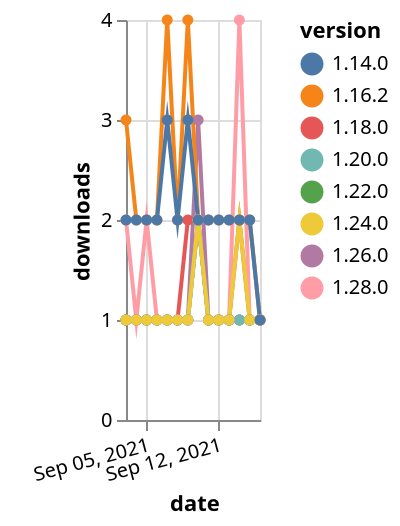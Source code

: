 {"$schema": "https://vega.github.io/schema/vega-lite/v5.json", "description": "A simple bar chart with embedded data.", "data": {"values": [{"date": "2021-09-03", "total": 478, "delta": 1, "version": "1.18.0"}, {"date": "2021-09-04", "total": 479, "delta": 1, "version": "1.18.0"}, {"date": "2021-09-05", "total": 480, "delta": 1, "version": "1.18.0"}, {"date": "2021-09-06", "total": 481, "delta": 1, "version": "1.18.0"}, {"date": "2021-09-07", "total": 482, "delta": 1, "version": "1.18.0"}, {"date": "2021-09-08", "total": 483, "delta": 1, "version": "1.18.0"}, {"date": "2021-09-09", "total": 485, "delta": 2, "version": "1.18.0"}, {"date": "2021-09-10", "total": 487, "delta": 2, "version": "1.18.0"}, {"date": "2021-09-11", "total": 488, "delta": 1, "version": "1.18.0"}, {"date": "2021-09-12", "total": 489, "delta": 1, "version": "1.18.0"}, {"date": "2021-09-13", "total": 490, "delta": 1, "version": "1.18.0"}, {"date": "2021-09-14", "total": 492, "delta": 2, "version": "1.18.0"}, {"date": "2021-09-15", "total": 493, "delta": 1, "version": "1.18.0"}, {"date": "2021-09-16", "total": 494, "delta": 1, "version": "1.18.0"}, {"date": "2021-09-03", "total": 213, "delta": 1, "version": "1.22.0"}, {"date": "2021-09-04", "total": 214, "delta": 1, "version": "1.22.0"}, {"date": "2021-09-05", "total": 215, "delta": 1, "version": "1.22.0"}, {"date": "2021-09-06", "total": 216, "delta": 1, "version": "1.22.0"}, {"date": "2021-09-07", "total": 217, "delta": 1, "version": "1.22.0"}, {"date": "2021-09-08", "total": 218, "delta": 1, "version": "1.22.0"}, {"date": "2021-09-09", "total": 219, "delta": 1, "version": "1.22.0"}, {"date": "2021-09-10", "total": 221, "delta": 2, "version": "1.22.0"}, {"date": "2021-09-11", "total": 222, "delta": 1, "version": "1.22.0"}, {"date": "2021-09-12", "total": 223, "delta": 1, "version": "1.22.0"}, {"date": "2021-09-13", "total": 224, "delta": 1, "version": "1.22.0"}, {"date": "2021-09-14", "total": 225, "delta": 1, "version": "1.22.0"}, {"date": "2021-09-15", "total": 226, "delta": 1, "version": "1.22.0"}, {"date": "2021-09-16", "total": 227, "delta": 1, "version": "1.22.0"}, {"date": "2021-09-03", "total": 121, "delta": 2, "version": "1.28.0"}, {"date": "2021-09-04", "total": 122, "delta": 1, "version": "1.28.0"}, {"date": "2021-09-05", "total": 124, "delta": 2, "version": "1.28.0"}, {"date": "2021-09-06", "total": 125, "delta": 1, "version": "1.28.0"}, {"date": "2021-09-07", "total": 126, "delta": 1, "version": "1.28.0"}, {"date": "2021-09-08", "total": 127, "delta": 1, "version": "1.28.0"}, {"date": "2021-09-09", "total": 128, "delta": 1, "version": "1.28.0"}, {"date": "2021-09-10", "total": 130, "delta": 2, "version": "1.28.0"}, {"date": "2021-09-11", "total": 131, "delta": 1, "version": "1.28.0"}, {"date": "2021-09-12", "total": 132, "delta": 1, "version": "1.28.0"}, {"date": "2021-09-13", "total": 133, "delta": 1, "version": "1.28.0"}, {"date": "2021-09-14", "total": 137, "delta": 4, "version": "1.28.0"}, {"date": "2021-09-15", "total": 138, "delta": 1, "version": "1.28.0"}, {"date": "2021-09-16", "total": 139, "delta": 1, "version": "1.28.0"}, {"date": "2021-09-03", "total": 190, "delta": 1, "version": "1.26.0"}, {"date": "2021-09-04", "total": 191, "delta": 1, "version": "1.26.0"}, {"date": "2021-09-05", "total": 192, "delta": 1, "version": "1.26.0"}, {"date": "2021-09-06", "total": 193, "delta": 1, "version": "1.26.0"}, {"date": "2021-09-07", "total": 194, "delta": 1, "version": "1.26.0"}, {"date": "2021-09-08", "total": 195, "delta": 1, "version": "1.26.0"}, {"date": "2021-09-09", "total": 196, "delta": 1, "version": "1.26.0"}, {"date": "2021-09-10", "total": 199, "delta": 3, "version": "1.26.0"}, {"date": "2021-09-11", "total": 200, "delta": 1, "version": "1.26.0"}, {"date": "2021-09-12", "total": 201, "delta": 1, "version": "1.26.0"}, {"date": "2021-09-13", "total": 202, "delta": 1, "version": "1.26.0"}, {"date": "2021-09-14", "total": 203, "delta": 1, "version": "1.26.0"}, {"date": "2021-09-15", "total": 204, "delta": 1, "version": "1.26.0"}, {"date": "2021-09-16", "total": 205, "delta": 1, "version": "1.26.0"}, {"date": "2021-09-03", "total": 194, "delta": 1, "version": "1.20.0"}, {"date": "2021-09-04", "total": 195, "delta": 1, "version": "1.20.0"}, {"date": "2021-09-05", "total": 196, "delta": 1, "version": "1.20.0"}, {"date": "2021-09-06", "total": 197, "delta": 1, "version": "1.20.0"}, {"date": "2021-09-07", "total": 198, "delta": 1, "version": "1.20.0"}, {"date": "2021-09-08", "total": 199, "delta": 1, "version": "1.20.0"}, {"date": "2021-09-09", "total": 200, "delta": 1, "version": "1.20.0"}, {"date": "2021-09-10", "total": 202, "delta": 2, "version": "1.20.0"}, {"date": "2021-09-11", "total": 203, "delta": 1, "version": "1.20.0"}, {"date": "2021-09-12", "total": 204, "delta": 1, "version": "1.20.0"}, {"date": "2021-09-13", "total": 205, "delta": 1, "version": "1.20.0"}, {"date": "2021-09-14", "total": 206, "delta": 1, "version": "1.20.0"}, {"date": "2021-09-15", "total": 207, "delta": 1, "version": "1.20.0"}, {"date": "2021-09-16", "total": 208, "delta": 1, "version": "1.20.0"}, {"date": "2021-09-03", "total": 2484, "delta": 3, "version": "1.16.2"}, {"date": "2021-09-04", "total": 2486, "delta": 2, "version": "1.16.2"}, {"date": "2021-09-05", "total": 2488, "delta": 2, "version": "1.16.2"}, {"date": "2021-09-06", "total": 2490, "delta": 2, "version": "1.16.2"}, {"date": "2021-09-07", "total": 2494, "delta": 4, "version": "1.16.2"}, {"date": "2021-09-08", "total": 2496, "delta": 2, "version": "1.16.2"}, {"date": "2021-09-09", "total": 2500, "delta": 4, "version": "1.16.2"}, {"date": "2021-09-10", "total": 2502, "delta": 2, "version": "1.16.2"}, {"date": "2021-09-11", "total": 2504, "delta": 2, "version": "1.16.2"}, {"date": "2021-09-12", "total": 2506, "delta": 2, "version": "1.16.2"}, {"date": "2021-09-13", "total": 2508, "delta": 2, "version": "1.16.2"}, {"date": "2021-09-14", "total": 2510, "delta": 2, "version": "1.16.2"}, {"date": "2021-09-15", "total": 2512, "delta": 2, "version": "1.16.2"}, {"date": "2021-09-16", "total": 2513, "delta": 1, "version": "1.16.2"}, {"date": "2021-09-03", "total": 181, "delta": 1, "version": "1.24.0"}, {"date": "2021-09-04", "total": 182, "delta": 1, "version": "1.24.0"}, {"date": "2021-09-05", "total": 183, "delta": 1, "version": "1.24.0"}, {"date": "2021-09-06", "total": 184, "delta": 1, "version": "1.24.0"}, {"date": "2021-09-07", "total": 185, "delta": 1, "version": "1.24.0"}, {"date": "2021-09-08", "total": 186, "delta": 1, "version": "1.24.0"}, {"date": "2021-09-09", "total": 187, "delta": 1, "version": "1.24.0"}, {"date": "2021-09-10", "total": 189, "delta": 2, "version": "1.24.0"}, {"date": "2021-09-11", "total": 190, "delta": 1, "version": "1.24.0"}, {"date": "2021-09-12", "total": 191, "delta": 1, "version": "1.24.0"}, {"date": "2021-09-13", "total": 192, "delta": 1, "version": "1.24.0"}, {"date": "2021-09-14", "total": 194, "delta": 2, "version": "1.24.0"}, {"date": "2021-09-15", "total": 195, "delta": 1, "version": "1.24.0"}, {"date": "2021-09-16", "total": 196, "delta": 1, "version": "1.24.0"}, {"date": "2021-09-03", "total": 2314, "delta": 2, "version": "1.14.0"}, {"date": "2021-09-04", "total": 2316, "delta": 2, "version": "1.14.0"}, {"date": "2021-09-05", "total": 2318, "delta": 2, "version": "1.14.0"}, {"date": "2021-09-06", "total": 2320, "delta": 2, "version": "1.14.0"}, {"date": "2021-09-07", "total": 2323, "delta": 3, "version": "1.14.0"}, {"date": "2021-09-08", "total": 2325, "delta": 2, "version": "1.14.0"}, {"date": "2021-09-09", "total": 2328, "delta": 3, "version": "1.14.0"}, {"date": "2021-09-10", "total": 2330, "delta": 2, "version": "1.14.0"}, {"date": "2021-09-11", "total": 2332, "delta": 2, "version": "1.14.0"}, {"date": "2021-09-12", "total": 2334, "delta": 2, "version": "1.14.0"}, {"date": "2021-09-13", "total": 2336, "delta": 2, "version": "1.14.0"}, {"date": "2021-09-14", "total": 2338, "delta": 2, "version": "1.14.0"}, {"date": "2021-09-15", "total": 2340, "delta": 2, "version": "1.14.0"}, {"date": "2021-09-16", "total": 2341, "delta": 1, "version": "1.14.0"}]}, "width": "container", "mark": {"type": "line", "point": {"filled": true}}, "encoding": {"x": {"field": "date", "type": "temporal", "timeUnit": "yearmonthdate", "title": "date", "axis": {"labelAngle": -15}}, "y": {"field": "delta", "type": "quantitative", "title": "downloads"}, "color": {"field": "version", "type": "nominal"}, "tooltip": {"field": "delta"}}}